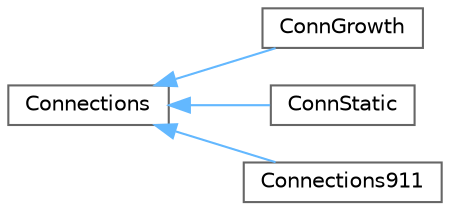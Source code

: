 digraph "Graphical Class Hierarchy"
{
 // LATEX_PDF_SIZE
  bgcolor="transparent";
  edge [fontname=Helvetica,fontsize=10,labelfontname=Helvetica,labelfontsize=10];
  node [fontname=Helvetica,fontsize=10,shape=box,height=0.2,width=0.4];
  rankdir="LR";
  Node0 [id="Node000000",label="Connections",height=0.2,width=0.4,color="grey40", fillcolor="white", style="filled",URL="$class_connections.html",tooltip=" "];
  Node0 -> Node1 [id="edge12_Node000000_Node000001",dir="back",color="steelblue1",style="solid",tooltip=" "];
  Node1 [id="Node000001",label="ConnGrowth",height=0.2,width=0.4,color="grey40", fillcolor="white", style="filled",URL="$class_conn_growth.html",tooltip=" "];
  Node0 -> Node2 [id="edge13_Node000000_Node000002",dir="back",color="steelblue1",style="solid",tooltip=" "];
  Node2 [id="Node000002",label="ConnStatic",height=0.2,width=0.4,color="grey40", fillcolor="white", style="filled",URL="$class_conn_static.html",tooltip=" "];
  Node0 -> Node3 [id="edge14_Node000000_Node000003",dir="back",color="steelblue1",style="solid",tooltip=" "];
  Node3 [id="Node000003",label="Connections911",height=0.2,width=0.4,color="grey40", fillcolor="white", style="filled",URL="$class_connections911.html",tooltip=" "];
}
